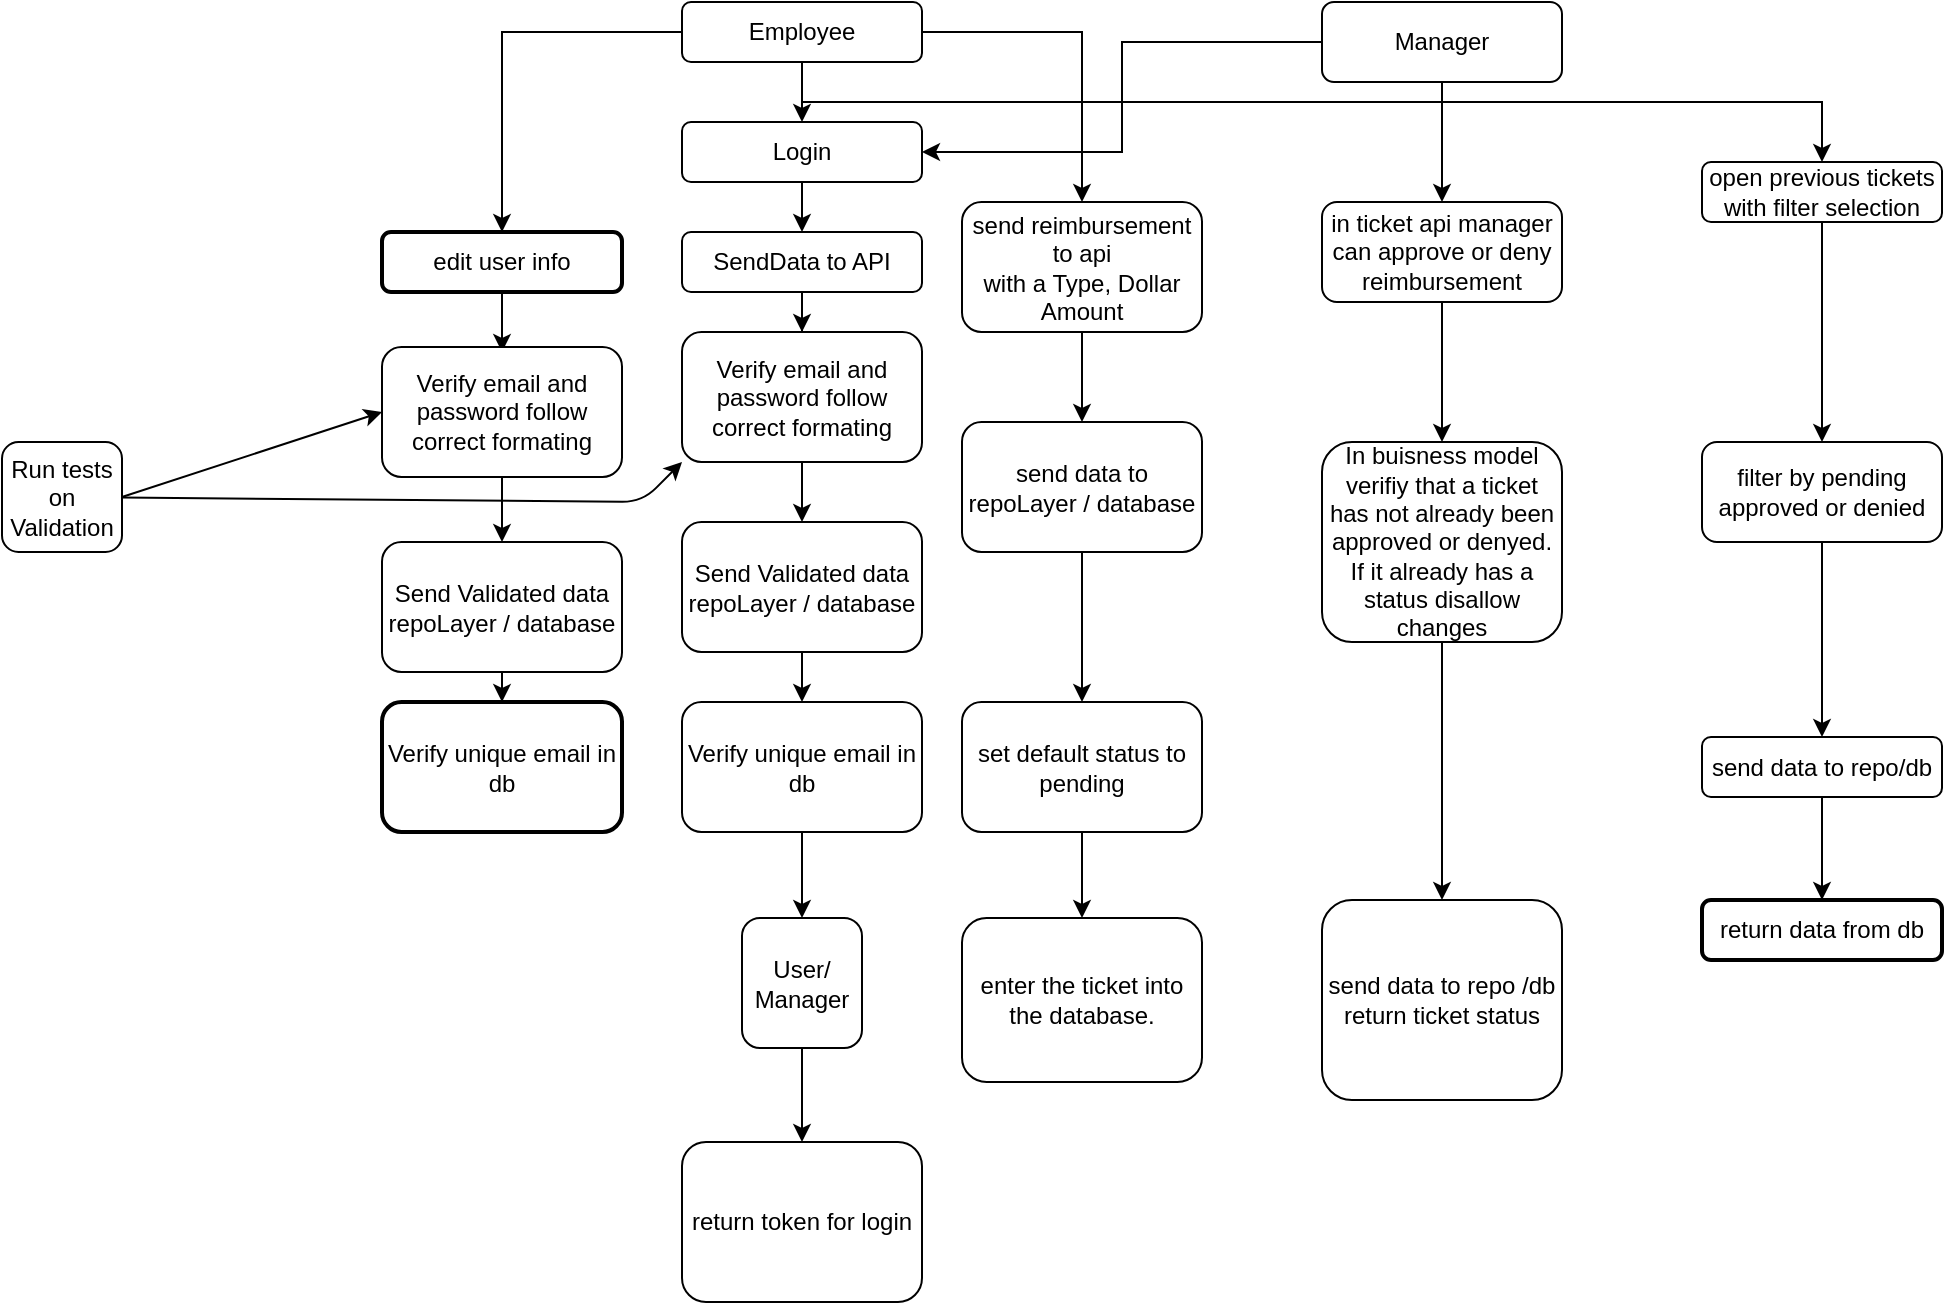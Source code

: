<mxfile>
    <diagram id="myox_wIYIGJzvfS4QjIp" name="Page-1">
        <mxGraphModel dx="1715" dy="726" grid="1" gridSize="10" guides="1" tooltips="1" connect="1" arrows="1" fold="1" page="1" pageScale="1" pageWidth="850" pageHeight="1100" math="0" shadow="0">
            <root>
                <mxCell id="0"/>
                <mxCell id="1" parent="0"/>
                <mxCell id="U25JDylt9elMhkWphfTc-34" style="edgeStyle=orthogonalEdgeStyle;rounded=0;orthogonalLoop=1;jettySize=auto;html=1;" parent="1" source="U25JDylt9elMhkWphfTc-32" target="U25JDylt9elMhkWphfTc-33" edge="1">
                    <mxGeometry relative="1" as="geometry"/>
                </mxCell>
                <mxCell id="U25JDylt9elMhkWphfTc-57" style="edgeStyle=orthogonalEdgeStyle;rounded=0;orthogonalLoop=1;jettySize=auto;html=1;exitX=1;exitY=0.5;exitDx=0;exitDy=0;" parent="1" source="U25JDylt9elMhkWphfTc-32" target="U25JDylt9elMhkWphfTc-56" edge="1">
                    <mxGeometry relative="1" as="geometry"/>
                </mxCell>
                <mxCell id="U25JDylt9elMhkWphfTc-91" style="edgeStyle=orthogonalEdgeStyle;rounded=0;orthogonalLoop=1;jettySize=auto;html=1;exitX=0.5;exitY=1;exitDx=0;exitDy=0;" parent="1" source="U25JDylt9elMhkWphfTc-32" target="U25JDylt9elMhkWphfTc-90" edge="1">
                    <mxGeometry relative="1" as="geometry">
                        <Array as="points">
                            <mxPoint x="240" y="110"/>
                            <mxPoint x="750" y="110"/>
                        </Array>
                    </mxGeometry>
                </mxCell>
                <mxCell id="U25JDylt9elMhkWphfTc-99" style="edgeStyle=orthogonalEdgeStyle;rounded=0;orthogonalLoop=1;jettySize=auto;html=1;exitX=0;exitY=0.5;exitDx=0;exitDy=0;" parent="1" source="U25JDylt9elMhkWphfTc-32" target="U25JDylt9elMhkWphfTc-98" edge="1">
                    <mxGeometry relative="1" as="geometry"/>
                </mxCell>
                <mxCell id="U25JDylt9elMhkWphfTc-32" value="Employee" style="rounded=1;whiteSpace=wrap;html=1;" parent="1" vertex="1">
                    <mxGeometry x="180" y="60" width="120" height="30" as="geometry"/>
                </mxCell>
                <mxCell id="U25JDylt9elMhkWphfTc-44" style="edgeStyle=orthogonalEdgeStyle;rounded=0;orthogonalLoop=1;jettySize=auto;html=1;" parent="1" source="U25JDylt9elMhkWphfTc-33" target="U25JDylt9elMhkWphfTc-43" edge="1">
                    <mxGeometry relative="1" as="geometry"/>
                </mxCell>
                <mxCell id="U25JDylt9elMhkWphfTc-33" value="Login" style="rounded=1;whiteSpace=wrap;html=1;" parent="1" vertex="1">
                    <mxGeometry x="180" y="120" width="120" height="30" as="geometry"/>
                </mxCell>
                <mxCell id="U25JDylt9elMhkWphfTc-37" value="return token for login" style="rounded=1;whiteSpace=wrap;html=1;" parent="1" vertex="1">
                    <mxGeometry x="180" y="630" width="120" height="80" as="geometry"/>
                </mxCell>
                <mxCell id="U25JDylt9elMhkWphfTc-46" style="edgeStyle=orthogonalEdgeStyle;rounded=0;orthogonalLoop=1;jettySize=auto;html=1;" parent="1" source="U25JDylt9elMhkWphfTc-43" target="U25JDylt9elMhkWphfTc-45" edge="1">
                    <mxGeometry relative="1" as="geometry"/>
                </mxCell>
                <mxCell id="U25JDylt9elMhkWphfTc-43" value="SendData to API" style="rounded=1;whiteSpace=wrap;html=1;" parent="1" vertex="1">
                    <mxGeometry x="180" y="175" width="120" height="30" as="geometry"/>
                </mxCell>
                <mxCell id="U25JDylt9elMhkWphfTc-52" style="edgeStyle=orthogonalEdgeStyle;rounded=0;orthogonalLoop=1;jettySize=auto;html=1;exitX=0.5;exitY=1;exitDx=0;exitDy=0;" parent="1" source="U25JDylt9elMhkWphfTc-45" target="U25JDylt9elMhkWphfTc-51" edge="1">
                    <mxGeometry relative="1" as="geometry"/>
                </mxCell>
                <mxCell id="U25JDylt9elMhkWphfTc-45" value="Verify email and password follow correct formating" style="rounded=1;whiteSpace=wrap;html=1;" parent="1" vertex="1">
                    <mxGeometry x="180" y="225" width="120" height="65" as="geometry"/>
                </mxCell>
                <mxCell id="U25JDylt9elMhkWphfTc-68" style="edgeStyle=orthogonalEdgeStyle;rounded=0;orthogonalLoop=1;jettySize=auto;html=1;" parent="1" source="U25JDylt9elMhkWphfTc-51" target="U25JDylt9elMhkWphfTc-67" edge="1">
                    <mxGeometry relative="1" as="geometry"/>
                </mxCell>
                <mxCell id="U25JDylt9elMhkWphfTc-51" value="Send Validated data repoLayer / database" style="rounded=1;whiteSpace=wrap;html=1;" parent="1" vertex="1">
                    <mxGeometry x="180" y="320" width="120" height="65" as="geometry"/>
                </mxCell>
                <mxCell id="4" style="edgeStyle=none;html=1;exitX=1;exitY=0.5;exitDx=0;exitDy=0;entryX=0;entryY=0.5;entryDx=0;entryDy=0;" edge="1" parent="1" source="U25JDylt9elMhkWphfTc-53" target="U25JDylt9elMhkWphfTc-102">
                    <mxGeometry relative="1" as="geometry"/>
                </mxCell>
                <mxCell id="6" style="edgeStyle=none;html=1;entryX=0;entryY=1;entryDx=0;entryDy=0;" edge="1" parent="1" source="U25JDylt9elMhkWphfTc-53" target="U25JDylt9elMhkWphfTc-45">
                    <mxGeometry relative="1" as="geometry">
                        <mxPoint x="180" y="310" as="targetPoint"/>
                        <Array as="points">
                            <mxPoint x="160" y="310"/>
                        </Array>
                    </mxGeometry>
                </mxCell>
                <mxCell id="U25JDylt9elMhkWphfTc-53" value="Run tests on Validation" style="rounded=1;whiteSpace=wrap;html=1;" parent="1" vertex="1">
                    <mxGeometry x="-160" y="280" width="60" height="55" as="geometry"/>
                </mxCell>
                <mxCell id="2" style="edgeStyle=none;html=1;exitX=0.5;exitY=1;exitDx=0;exitDy=0;entryX=0.5;entryY=0;entryDx=0;entryDy=0;" edge="1" parent="1" source="U25JDylt9elMhkWphfTc-56" target="U25JDylt9elMhkWphfTc-69">
                    <mxGeometry relative="1" as="geometry"/>
                </mxCell>
                <mxCell id="U25JDylt9elMhkWphfTc-56" value="send reimbursement&lt;br&gt;to api&lt;br&gt;with a Type, Dollar Amount" style="rounded=1;whiteSpace=wrap;html=1;" parent="1" vertex="1">
                    <mxGeometry x="320" y="160" width="120" height="65" as="geometry"/>
                </mxCell>
                <mxCell id="U25JDylt9elMhkWphfTc-80" style="edgeStyle=orthogonalEdgeStyle;rounded=0;orthogonalLoop=1;jettySize=auto;html=1;exitX=0.5;exitY=1;exitDx=0;exitDy=0;" parent="1" source="U25JDylt9elMhkWphfTc-67" target="U25JDylt9elMhkWphfTc-79" edge="1">
                    <mxGeometry relative="1" as="geometry"/>
                </mxCell>
                <mxCell id="U25JDylt9elMhkWphfTc-67" value="Verify unique email in db" style="rounded=1;whiteSpace=wrap;html=1;" parent="1" vertex="1">
                    <mxGeometry x="180" y="410" width="120" height="65" as="geometry"/>
                </mxCell>
                <mxCell id="U25JDylt9elMhkWphfTc-72" style="edgeStyle=orthogonalEdgeStyle;rounded=0;orthogonalLoop=1;jettySize=auto;html=1;exitX=0.5;exitY=1;exitDx=0;exitDy=0;" parent="1" source="U25JDylt9elMhkWphfTc-69" target="U25JDylt9elMhkWphfTc-71" edge="1">
                    <mxGeometry relative="1" as="geometry"/>
                </mxCell>
                <mxCell id="U25JDylt9elMhkWphfTc-69" value="send data to repoLayer / database" style="rounded=1;whiteSpace=wrap;html=1;" parent="1" vertex="1">
                    <mxGeometry x="320" y="270" width="120" height="65" as="geometry"/>
                </mxCell>
                <mxCell id="U25JDylt9elMhkWphfTc-74" style="edgeStyle=orthogonalEdgeStyle;rounded=0;orthogonalLoop=1;jettySize=auto;html=1;" parent="1" source="U25JDylt9elMhkWphfTc-71" target="U25JDylt9elMhkWphfTc-73" edge="1">
                    <mxGeometry relative="1" as="geometry"/>
                </mxCell>
                <mxCell id="U25JDylt9elMhkWphfTc-71" value="set default status to pending" style="rounded=1;whiteSpace=wrap;html=1;" parent="1" vertex="1">
                    <mxGeometry x="320" y="410" width="120" height="65" as="geometry"/>
                </mxCell>
                <mxCell id="U25JDylt9elMhkWphfTc-73" value="enter the ticket into the database." style="rounded=1;whiteSpace=wrap;html=1;" parent="1" vertex="1">
                    <mxGeometry x="320" y="518" width="120" height="82" as="geometry"/>
                </mxCell>
                <mxCell id="U25JDylt9elMhkWphfTc-76" style="edgeStyle=orthogonalEdgeStyle;rounded=0;orthogonalLoop=1;jettySize=auto;html=1;exitX=0;exitY=0.5;exitDx=0;exitDy=0;entryX=1;entryY=0.5;entryDx=0;entryDy=0;" parent="1" source="U25JDylt9elMhkWphfTc-75" target="U25JDylt9elMhkWphfTc-33" edge="1">
                    <mxGeometry relative="1" as="geometry"/>
                </mxCell>
                <mxCell id="U25JDylt9elMhkWphfTc-78" style="edgeStyle=orthogonalEdgeStyle;rounded=0;orthogonalLoop=1;jettySize=auto;html=1;exitX=0.5;exitY=1;exitDx=0;exitDy=0;" parent="1" source="U25JDylt9elMhkWphfTc-75" target="U25JDylt9elMhkWphfTc-77" edge="1">
                    <mxGeometry relative="1" as="geometry"/>
                </mxCell>
                <mxCell id="U25JDylt9elMhkWphfTc-75" value="Manager" style="rounded=1;whiteSpace=wrap;html=1;" parent="1" vertex="1">
                    <mxGeometry x="500" y="60" width="120" height="40" as="geometry"/>
                </mxCell>
                <mxCell id="U25JDylt9elMhkWphfTc-87" style="edgeStyle=orthogonalEdgeStyle;rounded=0;orthogonalLoop=1;jettySize=auto;html=1;" parent="1" source="U25JDylt9elMhkWphfTc-77" target="U25JDylt9elMhkWphfTc-86" edge="1">
                    <mxGeometry relative="1" as="geometry"/>
                </mxCell>
                <mxCell id="U25JDylt9elMhkWphfTc-77" value="in ticket api manager can approve or deny reimbursement" style="rounded=1;whiteSpace=wrap;html=1;" parent="1" vertex="1">
                    <mxGeometry x="500" y="160" width="120" height="50" as="geometry"/>
                </mxCell>
                <mxCell id="U25JDylt9elMhkWphfTc-83" style="edgeStyle=orthogonalEdgeStyle;rounded=0;orthogonalLoop=1;jettySize=auto;html=1;exitX=0.5;exitY=1;exitDx=0;exitDy=0;entryX=0.5;entryY=0;entryDx=0;entryDy=0;" parent="1" source="U25JDylt9elMhkWphfTc-79" target="U25JDylt9elMhkWphfTc-37" edge="1">
                    <mxGeometry relative="1" as="geometry"/>
                </mxCell>
                <mxCell id="U25JDylt9elMhkWphfTc-79" value="User/&lt;br&gt;Manager" style="rounded=1;whiteSpace=wrap;html=1;" parent="1" vertex="1">
                    <mxGeometry x="210" y="518" width="60" height="65" as="geometry"/>
                </mxCell>
                <mxCell id="U25JDylt9elMhkWphfTc-89" style="edgeStyle=orthogonalEdgeStyle;rounded=0;orthogonalLoop=1;jettySize=auto;html=1;" parent="1" source="U25JDylt9elMhkWphfTc-86" target="U25JDylt9elMhkWphfTc-88" edge="1">
                    <mxGeometry relative="1" as="geometry"/>
                </mxCell>
                <mxCell id="U25JDylt9elMhkWphfTc-86" value="In buisness model verifiy that a ticket has not already been approved or denyed.&lt;br&gt;If it already has a status disallow changes" style="rounded=1;whiteSpace=wrap;html=1;" parent="1" vertex="1">
                    <mxGeometry x="500" y="280" width="120" height="100" as="geometry"/>
                </mxCell>
                <mxCell id="U25JDylt9elMhkWphfTc-88" value="send data to repo /db&lt;br&gt;return ticket status" style="rounded=1;whiteSpace=wrap;html=1;" parent="1" vertex="1">
                    <mxGeometry x="500" y="509" width="120" height="100" as="geometry"/>
                </mxCell>
                <mxCell id="U25JDylt9elMhkWphfTc-93" style="edgeStyle=orthogonalEdgeStyle;rounded=0;orthogonalLoop=1;jettySize=auto;html=1;" parent="1" source="U25JDylt9elMhkWphfTc-90" target="U25JDylt9elMhkWphfTc-92" edge="1">
                    <mxGeometry relative="1" as="geometry"/>
                </mxCell>
                <mxCell id="U25JDylt9elMhkWphfTc-90" value="open previous tickets&lt;br&gt;with filter selection" style="rounded=1;whiteSpace=wrap;html=1;" parent="1" vertex="1">
                    <mxGeometry x="690" y="140" width="120" height="30" as="geometry"/>
                </mxCell>
                <mxCell id="U25JDylt9elMhkWphfTc-95" style="edgeStyle=orthogonalEdgeStyle;rounded=0;orthogonalLoop=1;jettySize=auto;html=1;" parent="1" source="U25JDylt9elMhkWphfTc-92" target="U25JDylt9elMhkWphfTc-94" edge="1">
                    <mxGeometry relative="1" as="geometry"/>
                </mxCell>
                <mxCell id="U25JDylt9elMhkWphfTc-92" value="filter by pending approved or denied" style="rounded=1;whiteSpace=wrap;html=1;" parent="1" vertex="1">
                    <mxGeometry x="690" y="280" width="120" height="50" as="geometry"/>
                </mxCell>
                <mxCell id="U25JDylt9elMhkWphfTc-97" style="edgeStyle=orthogonalEdgeStyle;rounded=0;orthogonalLoop=1;jettySize=auto;html=1;" parent="1" source="U25JDylt9elMhkWphfTc-94" target="U25JDylt9elMhkWphfTc-96" edge="1">
                    <mxGeometry relative="1" as="geometry"/>
                </mxCell>
                <mxCell id="U25JDylt9elMhkWphfTc-94" value="send data to repo/db" style="rounded=1;whiteSpace=wrap;html=1;" parent="1" vertex="1">
                    <mxGeometry x="690" y="427.5" width="120" height="30" as="geometry"/>
                </mxCell>
                <mxCell id="U25JDylt9elMhkWphfTc-96" value="return data from db" style="rounded=1;whiteSpace=wrap;html=1;strokeWidth=2;" parent="1" vertex="1">
                    <mxGeometry x="690" y="509" width="120" height="30" as="geometry"/>
                </mxCell>
                <mxCell id="U25JDylt9elMhkWphfTc-101" style="edgeStyle=orthogonalEdgeStyle;rounded=0;orthogonalLoop=1;jettySize=auto;html=1;" parent="1" source="U25JDylt9elMhkWphfTc-98" edge="1">
                    <mxGeometry relative="1" as="geometry">
                        <mxPoint x="90" y="235" as="targetPoint"/>
                    </mxGeometry>
                </mxCell>
                <mxCell id="U25JDylt9elMhkWphfTc-98" value="edit user info" style="rounded=1;whiteSpace=wrap;html=1;strokeWidth=2;" parent="1" vertex="1">
                    <mxGeometry x="30" y="175" width="120" height="30" as="geometry"/>
                </mxCell>
                <mxCell id="U25JDylt9elMhkWphfTc-104" style="edgeStyle=orthogonalEdgeStyle;rounded=0;orthogonalLoop=1;jettySize=auto;html=1;exitX=0.5;exitY=1;exitDx=0;exitDy=0;entryX=0.5;entryY=0;entryDx=0;entryDy=0;" parent="1" source="U25JDylt9elMhkWphfTc-102" target="U25JDylt9elMhkWphfTc-103" edge="1">
                    <mxGeometry relative="1" as="geometry"/>
                </mxCell>
                <mxCell id="U25JDylt9elMhkWphfTc-102" value="Verify email and password follow correct formating" style="rounded=1;whiteSpace=wrap;html=1;" parent="1" vertex="1">
                    <mxGeometry x="30" y="232.5" width="120" height="65" as="geometry"/>
                </mxCell>
                <mxCell id="U25JDylt9elMhkWphfTc-108" style="edgeStyle=orthogonalEdgeStyle;rounded=0;orthogonalLoop=1;jettySize=auto;html=1;" parent="1" source="U25JDylt9elMhkWphfTc-103" target="U25JDylt9elMhkWphfTc-107" edge="1">
                    <mxGeometry relative="1" as="geometry"/>
                </mxCell>
                <mxCell id="U25JDylt9elMhkWphfTc-103" value="Send Validated data repoLayer / database" style="rounded=1;whiteSpace=wrap;html=1;" parent="1" vertex="1">
                    <mxGeometry x="30" y="330" width="120" height="65" as="geometry"/>
                </mxCell>
                <mxCell id="U25JDylt9elMhkWphfTc-107" value="Verify unique email in db" style="rounded=1;whiteSpace=wrap;html=1;strokeWidth=2;" parent="1" vertex="1">
                    <mxGeometry x="30" y="410" width="120" height="65" as="geometry"/>
                </mxCell>
            </root>
        </mxGraphModel>
    </diagram>
</mxfile>